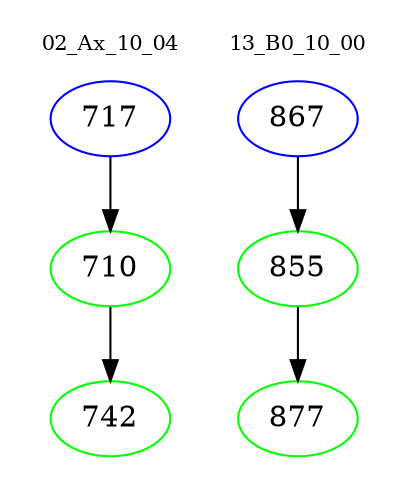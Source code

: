 digraph{
subgraph cluster_0 {
color = white
label = "02_Ax_10_04";
fontsize=10;
T0_717 [label="717", color="blue"]
T0_717 -> T0_710 [color="black"]
T0_710 [label="710", color="green"]
T0_710 -> T0_742 [color="black"]
T0_742 [label="742", color="green"]
}
subgraph cluster_1 {
color = white
label = "13_B0_10_00";
fontsize=10;
T1_867 [label="867", color="blue"]
T1_867 -> T1_855 [color="black"]
T1_855 [label="855", color="green"]
T1_855 -> T1_877 [color="black"]
T1_877 [label="877", color="green"]
}
}
